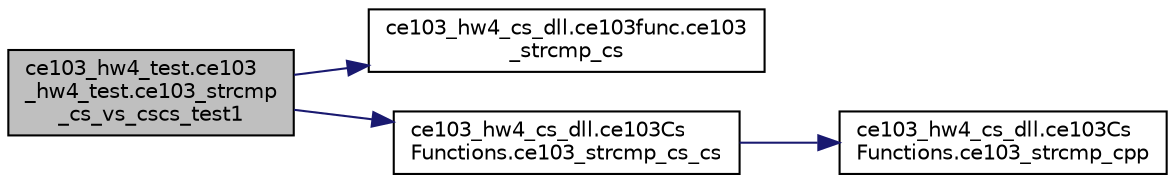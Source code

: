 digraph "ce103_hw4_test.ce103_hw4_test.ce103_strcmp_cs_vs_cscs_test1"
{
 // INTERACTIVE_SVG=YES
 // LATEX_PDF_SIZE
  edge [fontname="Helvetica",fontsize="10",labelfontname="Helvetica",labelfontsize="10"];
  node [fontname="Helvetica",fontsize="10",shape=record];
  rankdir="LR";
  Node1 [label="ce103_hw4_test.ce103\l_hw4_test.ce103_strcmp\l_cs_vs_cscs_test1",height=0.2,width=0.4,color="black", fillcolor="grey75", style="filled", fontcolor="black",tooltip=" "];
  Node1 -> Node2 [color="midnightblue",fontsize="10",style="solid"];
  Node2 [label="ce103_hw4_cs_dll.ce103func.ce103\l_strcmp_cs",height=0.2,width=0.4,color="black", fillcolor="white", style="filled",URL="$db/db6/a00074.html#abcdca2102fe85ef95be4ec4c3985628a",tooltip=" "];
  Node1 -> Node3 [color="midnightblue",fontsize="10",style="solid"];
  Node3 [label="ce103_hw4_cs_dll.ce103Cs\lFunctions.ce103_strcmp_cs_cs",height=0.2,width=0.4,color="black", fillcolor="white", style="filled",URL="$d9/da4/a00078.html#a1d9609402a7aecb0d721561fb1266300",tooltip=" "];
  Node3 -> Node4 [color="midnightblue",fontsize="10",style="solid"];
  Node4 [label="ce103_hw4_cs_dll.ce103Cs\lFunctions.ce103_strcmp_cpp",height=0.2,width=0.4,color="black", fillcolor="white", style="filled",URL="$d9/da4/a00078.html#a5a609f32d04fc47267116913cc989e93",tooltip=" "];
}
